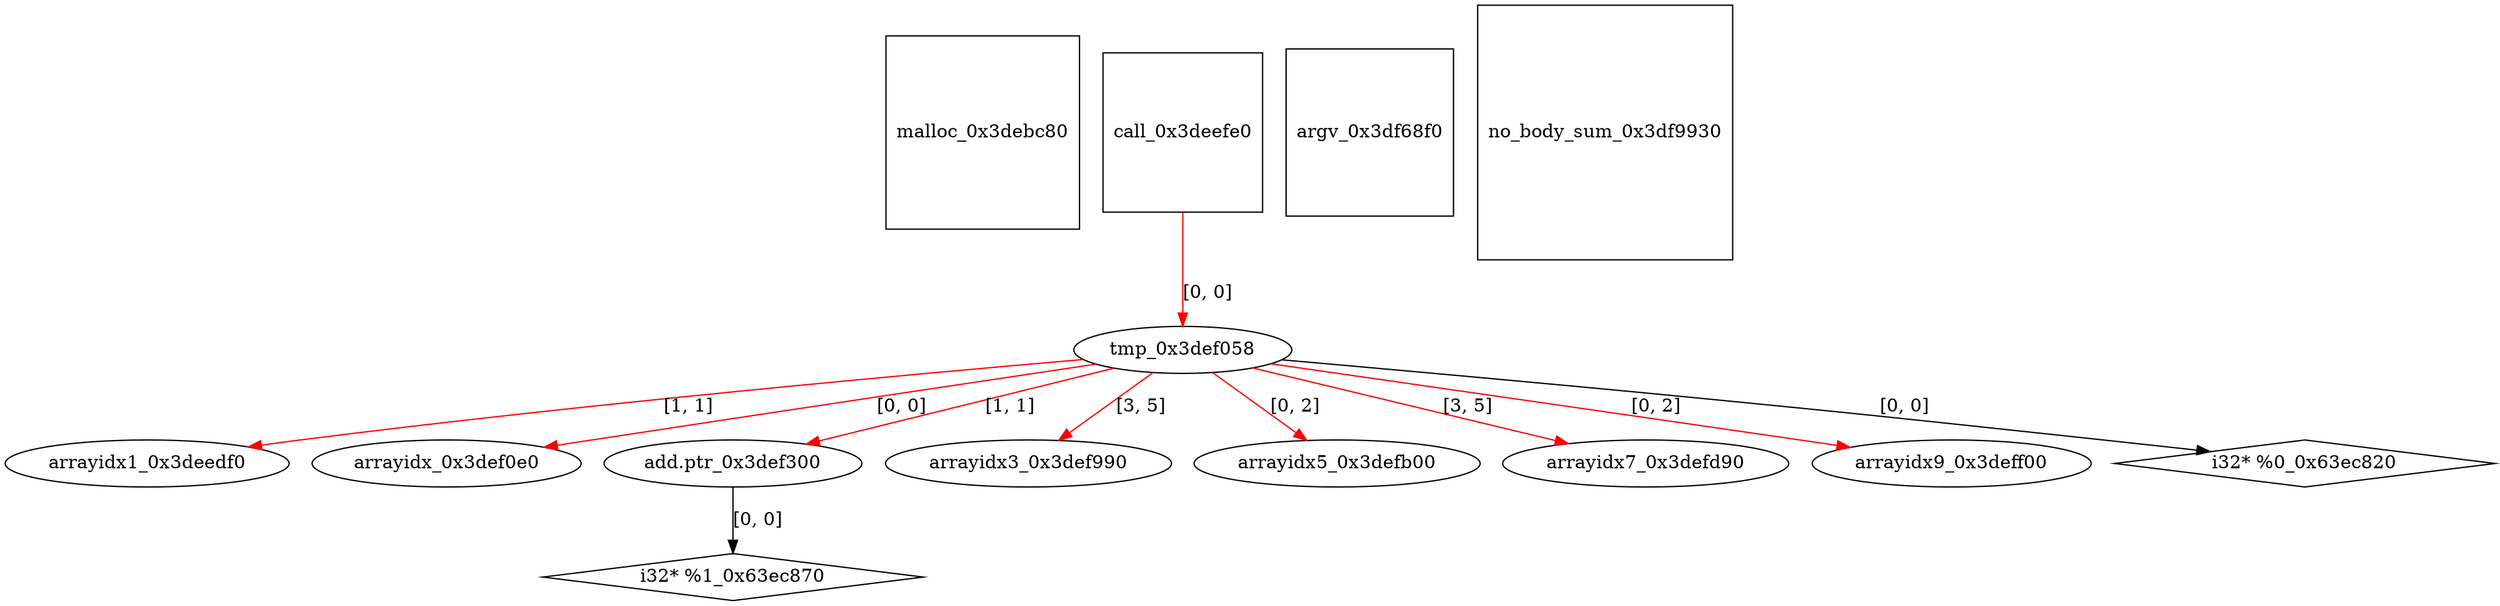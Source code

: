 digraph grafico {
"malloc_0x3debc80" [shape=square];
"arrayidx1_0x3deedf0" [shape=ellipse];
"tmp_0x3def058" -> "arrayidx1_0x3deedf0" [label="[1, 1]",color=red];
"call_0x3deefe0" [shape=square];
"tmp_0x3def058" [shape=ellipse];
"call_0x3deefe0" -> "tmp_0x3def058" [label="[0, 0]",color=red];
"arrayidx_0x3def0e0" [shape=ellipse];
"tmp_0x3def058" -> "arrayidx_0x3def0e0" [label="[0, 0]",color=red];
"add.ptr_0x3def300" [shape=ellipse];
"tmp_0x3def058" -> "add.ptr_0x3def300" [label="[1, 1]",color=red];
"arrayidx3_0x3def990" [shape=ellipse];
"tmp_0x3def058" -> "arrayidx3_0x3def990" [label="[3, 5]",color=red];
"arrayidx5_0x3defb00" [shape=ellipse];
"tmp_0x3def058" -> "arrayidx5_0x3defb00" [label="[0, 2]",color=red];
"arrayidx7_0x3defd90" [shape=ellipse];
"tmp_0x3def058" -> "arrayidx7_0x3defd90" [label="[3, 5]",color=red];
"arrayidx9_0x3deff00" [shape=ellipse];
"tmp_0x3def058" -> "arrayidx9_0x3deff00" [label="[0, 2]",color=red];
"argv_0x3df68f0" [shape=square];
"no_body_sum_0x3df9930" [shape=square];
"i32* %0_0x63ec820" [shape=diamond];
"tmp_0x3def058" -> "i32* %0_0x63ec820" [label="[0, 0]"];
"i32* %1_0x63ec870" [shape=diamond];
"add.ptr_0x3def300" -> "i32* %1_0x63ec870" [label="[0, 0]"];
}